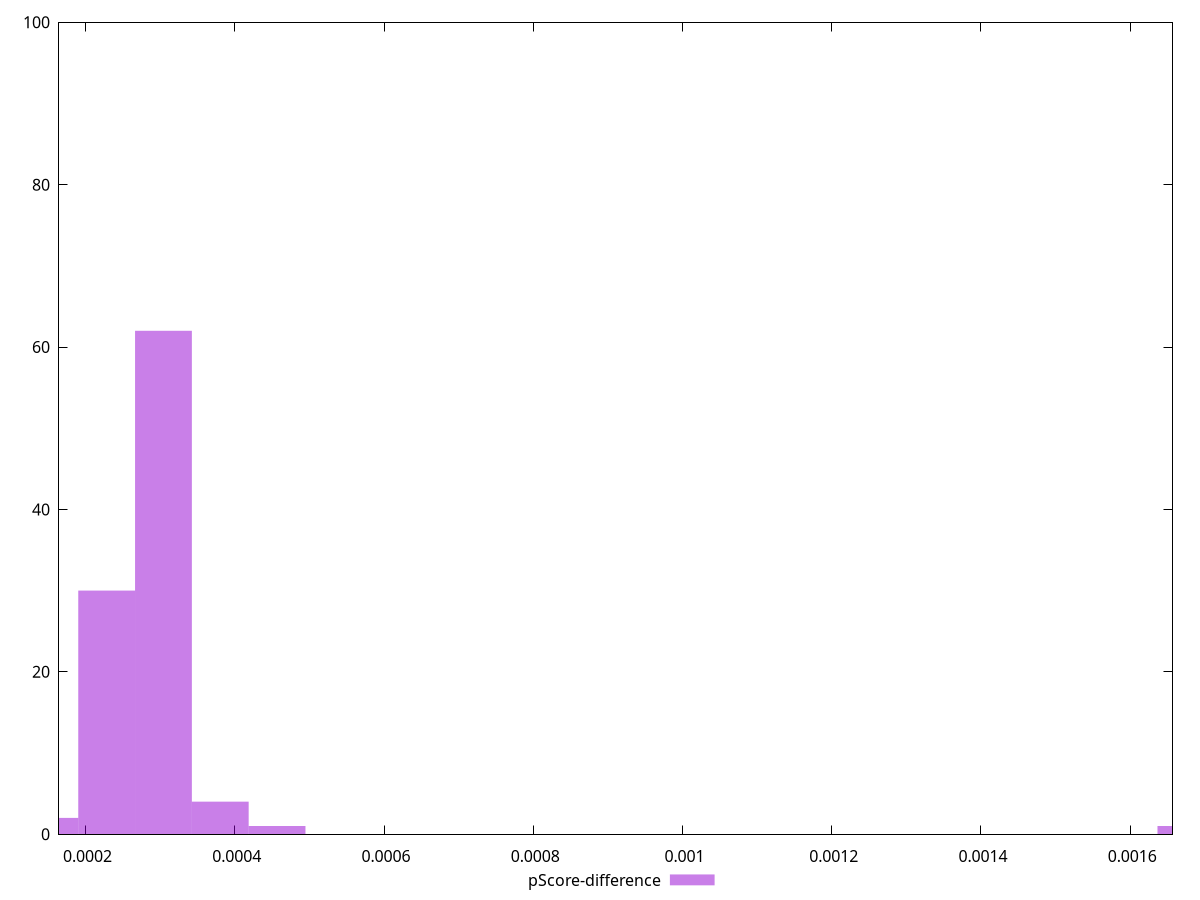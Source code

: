 reset

$pScoreDifference <<EOF
0.0016745686217173208 1
0.00022835026659781646 30
0.00030446702213042195 62
0.00038058377766302744 4
0.0004567005331956329 1
0.00015223351106521097 2
EOF

set key outside below
set boxwidth 0.00007611675553260549
set xrange [0.00016448199326368762:0.0016566341104896076]
set yrange [0:100]
set trange [0:100]
set style fill transparent solid 0.5 noborder
set terminal svg size 640, 490 enhanced background rgb 'white'
set output "report_00018_2021-02-10T15-25-16.877Z/largest-contentful-paint/samples/pages+cached/pScore-difference/histogram.svg"

plot $pScoreDifference title "pScore-difference" with boxes

reset
